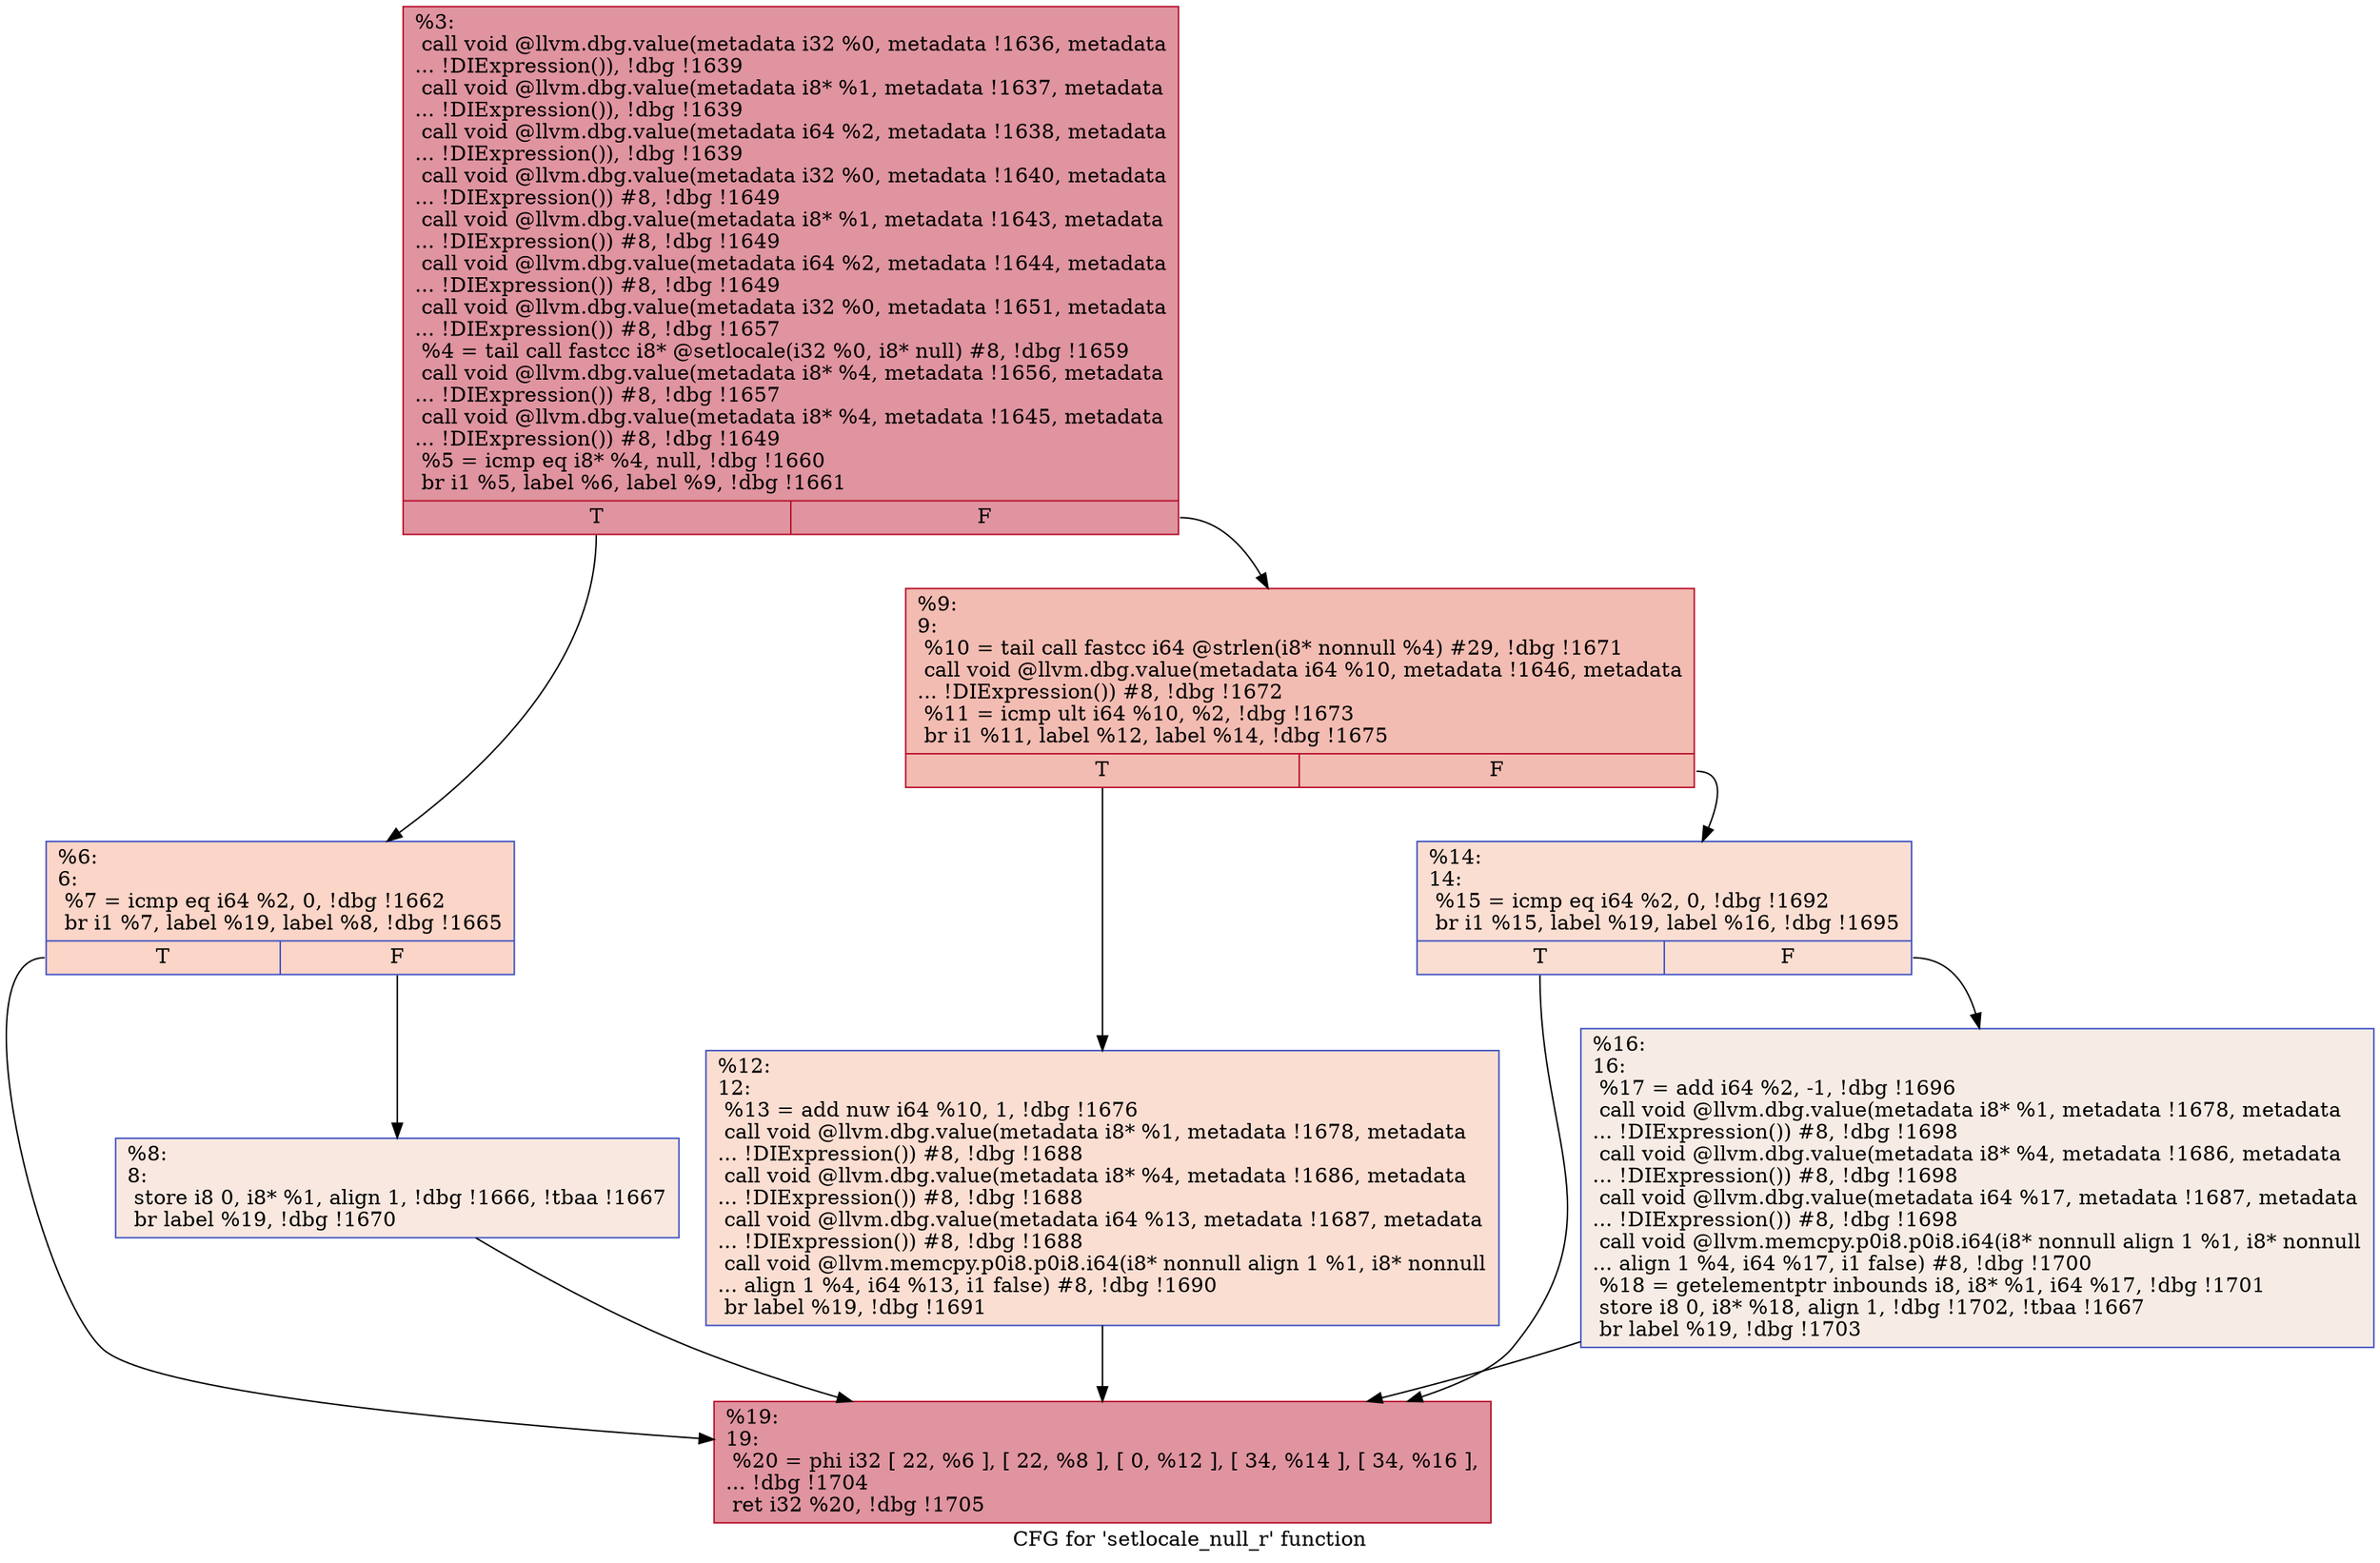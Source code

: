 digraph "CFG for 'setlocale_null_r' function" {
	label="CFG for 'setlocale_null_r' function";

	Node0x16e48d0 [shape=record,color="#b70d28ff", style=filled, fillcolor="#b70d2870",label="{%3:\l  call void @llvm.dbg.value(metadata i32 %0, metadata !1636, metadata\l... !DIExpression()), !dbg !1639\l  call void @llvm.dbg.value(metadata i8* %1, metadata !1637, metadata\l... !DIExpression()), !dbg !1639\l  call void @llvm.dbg.value(metadata i64 %2, metadata !1638, metadata\l... !DIExpression()), !dbg !1639\l  call void @llvm.dbg.value(metadata i32 %0, metadata !1640, metadata\l... !DIExpression()) #8, !dbg !1649\l  call void @llvm.dbg.value(metadata i8* %1, metadata !1643, metadata\l... !DIExpression()) #8, !dbg !1649\l  call void @llvm.dbg.value(metadata i64 %2, metadata !1644, metadata\l... !DIExpression()) #8, !dbg !1649\l  call void @llvm.dbg.value(metadata i32 %0, metadata !1651, metadata\l... !DIExpression()) #8, !dbg !1657\l  %4 = tail call fastcc i8* @setlocale(i32 %0, i8* null) #8, !dbg !1659\l  call void @llvm.dbg.value(metadata i8* %4, metadata !1656, metadata\l... !DIExpression()) #8, !dbg !1657\l  call void @llvm.dbg.value(metadata i8* %4, metadata !1645, metadata\l... !DIExpression()) #8, !dbg !1649\l  %5 = icmp eq i8* %4, null, !dbg !1660\l  br i1 %5, label %6, label %9, !dbg !1661\l|{<s0>T|<s1>F}}"];
	Node0x16e48d0:s0 -> Node0x16e4920;
	Node0x16e48d0:s1 -> Node0x16e49c0;
	Node0x16e4920 [shape=record,color="#3d50c3ff", style=filled, fillcolor="#f5a08170",label="{%6:\l6:                                                \l  %7 = icmp eq i64 %2, 0, !dbg !1662\l  br i1 %7, label %19, label %8, !dbg !1665\l|{<s0>T|<s1>F}}"];
	Node0x16e4920:s0 -> Node0x16e4b00;
	Node0x16e4920:s1 -> Node0x16e4970;
	Node0x16e4970 [shape=record,color="#3d50c3ff", style=filled, fillcolor="#f1ccb870",label="{%8:\l8:                                                \l  store i8 0, i8* %1, align 1, !dbg !1666, !tbaa !1667\l  br label %19, !dbg !1670\l}"];
	Node0x16e4970 -> Node0x16e4b00;
	Node0x16e49c0 [shape=record,color="#b70d28ff", style=filled, fillcolor="#e1675170",label="{%9:\l9:                                                \l  %10 = tail call fastcc i64 @strlen(i8* nonnull %4) #29, !dbg !1671\l  call void @llvm.dbg.value(metadata i64 %10, metadata !1646, metadata\l... !DIExpression()) #8, !dbg !1672\l  %11 = icmp ult i64 %10, %2, !dbg !1673\l  br i1 %11, label %12, label %14, !dbg !1675\l|{<s0>T|<s1>F}}"];
	Node0x16e49c0:s0 -> Node0x16e4a10;
	Node0x16e49c0:s1 -> Node0x16e4a60;
	Node0x16e4a10 [shape=record,color="#3d50c3ff", style=filled, fillcolor="#f7b59970",label="{%12:\l12:                                               \l  %13 = add nuw i64 %10, 1, !dbg !1676\l  call void @llvm.dbg.value(metadata i8* %1, metadata !1678, metadata\l... !DIExpression()) #8, !dbg !1688\l  call void @llvm.dbg.value(metadata i8* %4, metadata !1686, metadata\l... !DIExpression()) #8, !dbg !1688\l  call void @llvm.dbg.value(metadata i64 %13, metadata !1687, metadata\l... !DIExpression()) #8, !dbg !1688\l  call void @llvm.memcpy.p0i8.p0i8.i64(i8* nonnull align 1 %1, i8* nonnull\l... align 1 %4, i64 %13, i1 false) #8, !dbg !1690\l  br label %19, !dbg !1691\l}"];
	Node0x16e4a10 -> Node0x16e4b00;
	Node0x16e4a60 [shape=record,color="#3d50c3ff", style=filled, fillcolor="#f7b59970",label="{%14:\l14:                                               \l  %15 = icmp eq i64 %2, 0, !dbg !1692\l  br i1 %15, label %19, label %16, !dbg !1695\l|{<s0>T|<s1>F}}"];
	Node0x16e4a60:s0 -> Node0x16e4b00;
	Node0x16e4a60:s1 -> Node0x16e4ab0;
	Node0x16e4ab0 [shape=record,color="#3d50c3ff", style=filled, fillcolor="#ecd3c570",label="{%16:\l16:                                               \l  %17 = add i64 %2, -1, !dbg !1696\l  call void @llvm.dbg.value(metadata i8* %1, metadata !1678, metadata\l... !DIExpression()) #8, !dbg !1698\l  call void @llvm.dbg.value(metadata i8* %4, metadata !1686, metadata\l... !DIExpression()) #8, !dbg !1698\l  call void @llvm.dbg.value(metadata i64 %17, metadata !1687, metadata\l... !DIExpression()) #8, !dbg !1698\l  call void @llvm.memcpy.p0i8.p0i8.i64(i8* nonnull align 1 %1, i8* nonnull\l... align 1 %4, i64 %17, i1 false) #8, !dbg !1700\l  %18 = getelementptr inbounds i8, i8* %1, i64 %17, !dbg !1701\l  store i8 0, i8* %18, align 1, !dbg !1702, !tbaa !1667\l  br label %19, !dbg !1703\l}"];
	Node0x16e4ab0 -> Node0x16e4b00;
	Node0x16e4b00 [shape=record,color="#b70d28ff", style=filled, fillcolor="#b70d2870",label="{%19:\l19:                                               \l  %20 = phi i32 [ 22, %6 ], [ 22, %8 ], [ 0, %12 ], [ 34, %14 ], [ 34, %16 ],\l... !dbg !1704\l  ret i32 %20, !dbg !1705\l}"];
}
